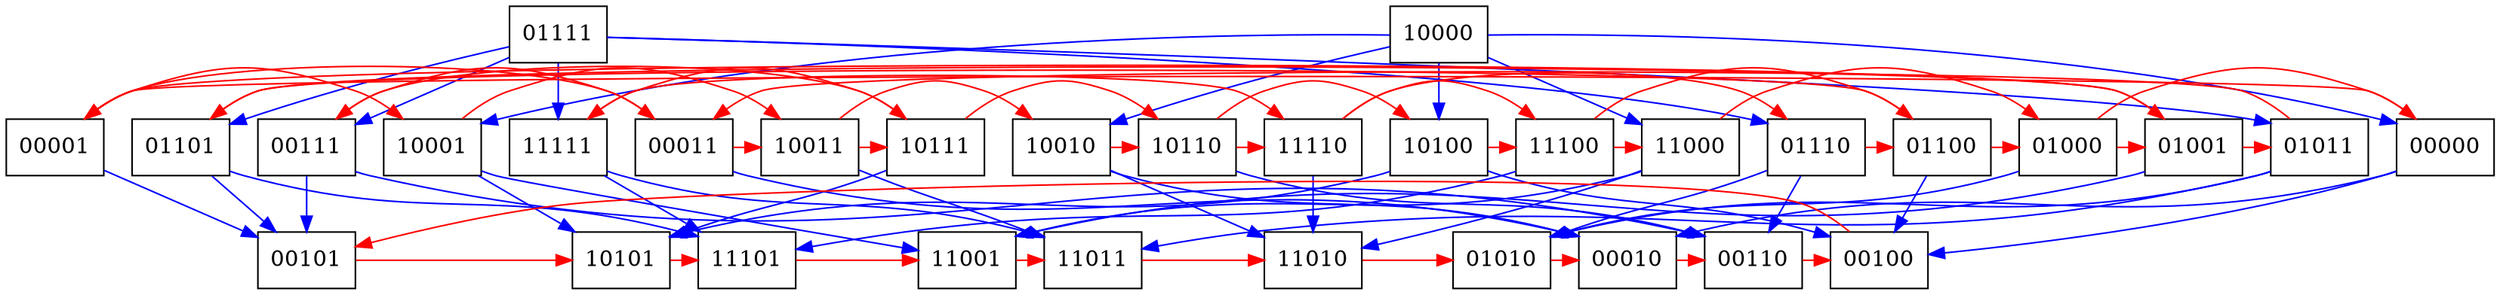 digraph {
	subgraph level_5 { rank = same; node [shape = box] 01111; 10000};
	subgraph level_3 { rank = same; node [shape = box] 00000; 00001; 00011; 00111; 01000; 01001; 01011; 01100; 01101; 01110; 10001; 10010; 10011; 10100; 10110; 10111; 11000; 11100; 11110; 11111};
	subgraph level_1 { rank = same; node [shape = box] 00010; 00100; 00101; 00110; 01010; 10101; 11001; 11010; 11011; 11101};

	edge [color = red, label = ""] 00000 -> 00001 ;
	edge [color = blue, label = ""] 00000 -> 00010 ;
	edge [color = blue, label = ""] 00000 -> 00100 ;
	edge [color = red, label = ""] 00001 -> 00011 ;
	edge [color = blue, label = ""] 00001 -> 00101 ;
	edge [color = red, label = ""] 00001 -> 10001 ;
	edge [color = red, label = ""] 00010 -> 00110 ;
	edge [color = blue, label = ""] 00011 -> 00010 ;
	edge [color = red, label = ""] 00011 -> 00111 ;
	edge [color = red, label = ""] 00011 -> 10011 ;
	edge [color = red, label = ""] 00100 -> 00101 ;
	edge [color = red, label = ""] 00101 -> 10101 ;
	edge [color = red, label = ""] 00110 -> 00100 ;
	edge [color = blue, label = ""] 00111 -> 00101 ;
	edge [color = blue, label = ""] 00111 -> 00110 ;
	edge [color = red, label = ""] 00111 -> 10111 ;
	edge [color = red, label = ""] 01000 -> 00000 ;
	edge [color = red, label = ""] 01000 -> 01001 ;
	edge [color = blue, label = ""] 01000 -> 01010 ;
	edge [color = red, label = ""] 01001 -> 00001 ;
	edge [color = red, label = ""] 01001 -> 01011 ;
	edge [color = blue, label = ""] 01001 -> 11001 ;
	edge [color = red, label = ""] 01010 -> 00010 ;
	edge [color = red, label = ""] 01011 -> 00011 ;
	edge [color = blue, label = ""] 01011 -> 01010 ;
	edge [color = blue, label = ""] 01011 -> 11011 ;
	edge [color = blue, label = ""] 01100 -> 00100 ;
	edge [color = red, label = ""] 01100 -> 01000 ;
	edge [color = red, label = ""] 01100 -> 01101 ;
	edge [color = blue, label = ""] 01101 -> 00101 ;
	edge [color = red, label = ""] 01101 -> 01001 ;
	edge [color = blue, label = ""] 01101 -> 11101 ;
	edge [color = blue, label = ""] 01110 -> 00110 ;
	edge [color = blue, label = ""] 01110 -> 01010 ;
	edge [color = red, label = ""] 01110 -> 01100 ;
	edge [color = blue, label = ""] 01111 -> 00111 ;
	edge [color = blue, label = ""] 01111 -> 01011 ;
	edge [color = blue, label = ""] 01111 -> 01101 ;
	edge [color = blue, label = ""] 01111 -> 01110 ;
	edge [color = blue, label = ""] 01111 -> 11111 ;
	edge [color = blue, label = ""] 10000 -> 00000 ;
	edge [color = blue, label = ""] 10000 -> 10001 ;
	edge [color = blue, label = ""] 10000 -> 10010 ;
	edge [color = blue, label = ""] 10000 -> 10100 ;
	edge [color = blue, label = ""] 10000 -> 11000 ;
	edge [color = red, label = ""] 10001 -> 10011 ;
	edge [color = blue, label = ""] 10001 -> 10101 ;
	edge [color = blue, label = ""] 10001 -> 11001 ;
	edge [color = blue, label = ""] 10010 -> 00010 ;
	edge [color = red, label = ""] 10010 -> 10110 ;
	edge [color = blue, label = ""] 10010 -> 11010 ;
	edge [color = red, label = ""] 10011 -> 10010 ;
	edge [color = red, label = ""] 10011 -> 10111 ;
	edge [color = blue, label = ""] 10011 -> 11011 ;
	edge [color = blue, label = ""] 10100 -> 00100 ;
	edge [color = blue, label = ""] 10100 -> 10101 ;
	edge [color = red, label = ""] 10100 -> 11100 ;
	edge [color = red, label = ""] 10101 -> 11101 ;
	edge [color = blue, label = ""] 10110 -> 00110 ;
	edge [color = red, label = ""] 10110 -> 10100 ;
	edge [color = red, label = ""] 10110 -> 11110 ;
	edge [color = blue, label = ""] 10111 -> 10101 ;
	edge [color = red, label = ""] 10111 -> 10110 ;
	edge [color = red, label = ""] 10111 -> 11111 ;
	edge [color = red, label = ""] 11000 -> 01000 ;
	edge [color = blue, label = ""] 11000 -> 11001 ;
	edge [color = blue, label = ""] 11000 -> 11010 ;
	edge [color = red, label = ""] 11001 -> 11011 ;
	edge [color = red, label = ""] 11010 -> 01010 ;
	edge [color = red, label = ""] 11011 -> 11010 ;
	edge [color = red, label = ""] 11100 -> 01100 ;
	edge [color = red, label = ""] 11100 -> 11000 ;
	edge [color = blue, label = ""] 11100 -> 11101 ;
	edge [color = red, label = ""] 11101 -> 11001 ;
	edge [color = red, label = ""] 11110 -> 01110 ;
	edge [color = blue, label = ""] 11110 -> 11010 ;
	edge [color = red, label = ""] 11110 -> 11100 ;
	edge [color = blue, label = ""] 11111 -> 11011 ;
	edge [color = blue, label = ""] 11111 -> 11101 ;
	edge [color = red, label = ""] 11111 -> 11110 ;
}